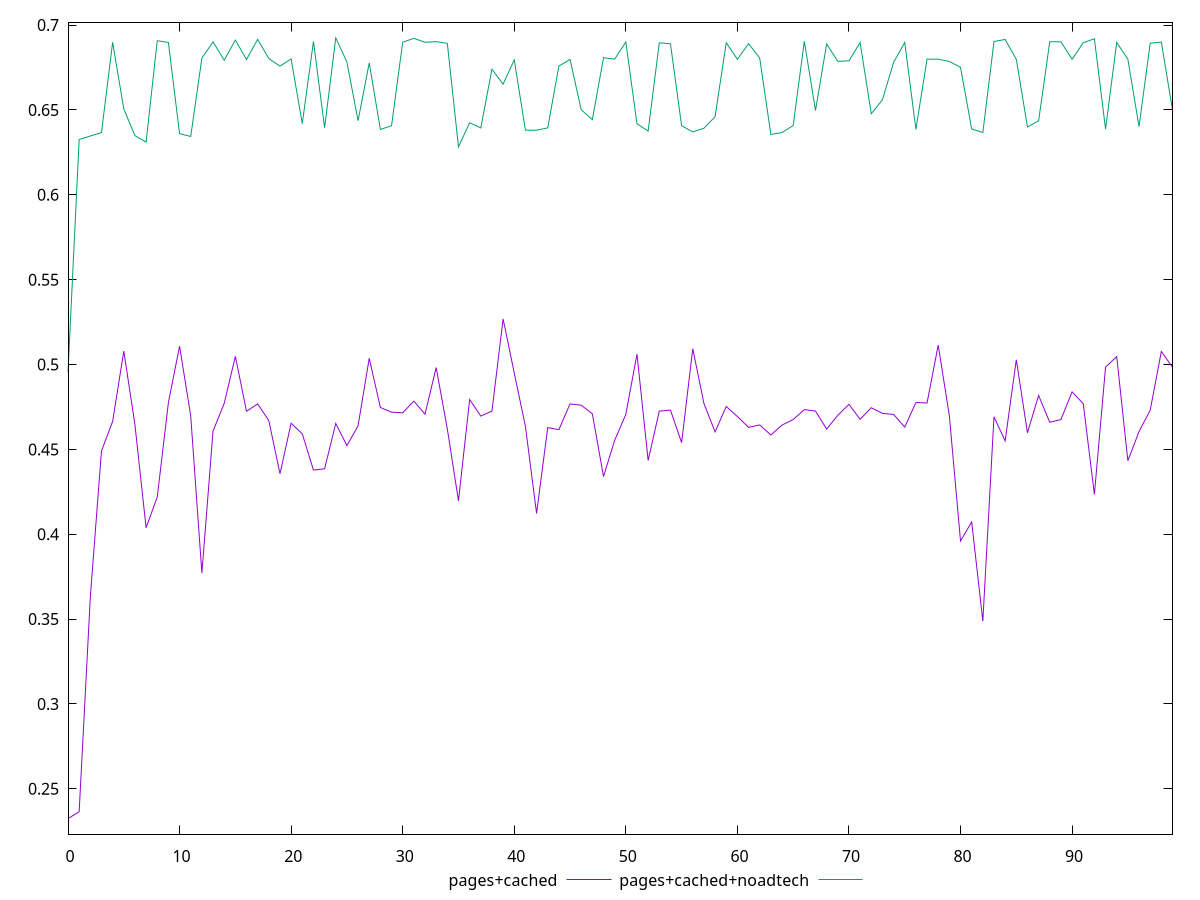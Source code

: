 reset

$pagesCached <<EOF
0 0.23248708341024593
1 0.23646393821981257
2 0.36294342657837525
3 0.44902354401664124
4 0.4664795741287502
5 0.5079151503844619
6 0.46452380693679124
7 0.4038191086345217
8 0.4219129511440521
9 0.4775939890002585
10 0.5108317236619914
11 0.4696961910229024
12 0.37705617728189816
13 0.460785989448034
14 0.47709675672090773
15 0.5047983676815445
16 0.4724461738728673
17 0.4767863414671426
18 0.46696459121678735
19 0.4356332911097489
20 0.46540890890287634
21 0.4591296650096028
22 0.4378304041790605
23 0.4385474128038968
24 0.465279468153706
25 0.45221053927627375
26 0.4638639226592782
27 0.503710437742352
28 0.4746781669000925
29 0.47192830055788315
30 0.4715551185530274
31 0.47841933608106774
32 0.4707426465674863
33 0.49821590341606276
34 0.46206599108084456
35 0.41968799762755105
36 0.4793538847376414
37 0.4696035985752552
38 0.47260468782015413
39 0.5268569670300244
40 0.49495152026483696
41 0.46359404635613166
42 0.4122932306329108
43 0.4628381249905742
44 0.46163899523193563
45 0.47677736314197544
46 0.4760251092677917
47 0.4709531761293849
48 0.43399988037759113
49 0.45532895026036174
50 0.47063712894061255
51 0.506110868173005
52 0.44349689708875184
53 0.4725409350247879
54 0.4731558198726436
55 0.45399437783706154
56 0.5093223993224264
57 0.47710282160598333
58 0.46029613623685817
59 0.47530258901036965
60 0.46934571629370786
61 0.4629852129463118
62 0.46440898200559433
63 0.45847704148849944
64 0.46431894986191125
65 0.46759556301764266
66 0.47343520968279174
67 0.472561135587571
68 0.4619683751970174
69 0.470090395511766
70 0.47655154894103413
71 0.4677193475369333
72 0.4745468487074366
73 0.4712057248989429
74 0.4706004769214638
75 0.4631260952774399
76 0.4776171706338257
77 0.47736517381719357
78 0.5114321992492552
79 0.4697238545972383
80 0.3960037836102001
81 0.4072365966249398
82 0.34879273730768245
83 0.4692256556671892
84 0.4549524748491603
85 0.5028214460196662
86 0.4597505115416473
87 0.4817646168562296
88 0.46597826763412864
89 0.46757400324024373
90 0.48389839708138316
91 0.4769095426245283
92 0.4235027857288396
93 0.498493331311232
94 0.5046743864340278
95 0.4432844558500271
96 0.4604905420159129
97 0.4730809699933654
98 0.5076699904689941
99 0.498397749692554
EOF

$pagesCachedNoadtech <<EOF
0 0.4954440904850804
1 0.6325992174159731
2 0.6346696008879993
3 0.636653047393884
4 0.6898824898599978
5 0.6506210009503286
6 0.6348538729372258
7 0.6310497734787681
8 0.6907978332196992
9 0.689780220927979
10 0.6360314261864474
11 0.6343802234866402
12 0.6805375546005582
13 0.6901261983321042
14 0.6793030839385658
15 0.6911791192653592
16 0.6797108019016052
17 0.691623357084989
18 0.680265884743779
19 0.6758274546453414
20 0.6800465156826891
21 0.641960884894068
22 0.6903547400322568
23 0.6395253964961775
24 0.6924544600266946
25 0.6782380247150076
26 0.6436643275250656
27 0.6777200960813734
28 0.6384876231621877
29 0.640721955137351
30 0.6899309809375045
31 0.6921778605629292
32 0.6898974629159832
33 0.6902534839639078
34 0.6892243530509687
35 0.6282755204224706
36 0.6424444963099287
37 0.6393998045626491
38 0.6739980327186912
39 0.6652198970632638
40 0.6794841210701758
41 0.6380899872240471
42 0.6380668598018188
43 0.6394563580923857
44 0.6758901606530111
45 0.6797562628084676
46 0.6501605198468475
47 0.6442695173964528
48 0.6807563626522132
49 0.6799327875379079
50 0.6900330199436869
51 0.6418603291594717
52 0.6375804091837487
53 0.6895760540694372
54 0.6890070596394225
55 0.6407047932189732
56 0.6370580153826035
57 0.6392118792052314
58 0.6460180879814146
59 0.6895892705369938
60 0.6798745873301898
61 0.6890776796610072
62 0.6806000671653516
63 0.635555284358117
64 0.6366880938333019
65 0.6408057131090414
66 0.690491386568425
67 0.6496807253076915
68 0.6889206960731125
69 0.6786588943328029
70 0.6789718363705951
71 0.6897287954198416
72 0.6477833182246393
73 0.6559702928347458
74 0.6780110039852758
75 0.6897818635487049
76 0.6385557550845394
77 0.679957932768041
78 0.6799029023816553
79 0.6785824856738489
80 0.6751000171562751
81 0.6387856451121062
82 0.6367508932041747
83 0.6903182888545482
84 0.6915375868537315
85 0.6798327814809311
86 0.639961257549873
87 0.6436039220970238
88 0.690205457699974
89 0.6901423664623998
90 0.6798333889773821
91 0.6896460362703426
92 0.6919344861844534
93 0.6387242213781574
94 0.6898103780598346
95 0.6798474050804414
96 0.6401534028837859
97 0.6893203804369541
98 0.6900018947985684
99 0.6499048567561987
EOF

set key outside below
set xrange [0:99]
set yrange [0.22328773587791695:0.7016538075590236]
set trange [0.22328773587791695:0.7016538075590236]
set terminal svg size 640, 520 enhanced background rgb 'white'
set output "report_00019_2021-02-10T18-14-37.922Z//meta/pScore/comparison/line/1_vs_2.svg"

plot $pagesCached title "pages+cached" with line, \
     $pagesCachedNoadtech title "pages+cached+noadtech" with line

reset
